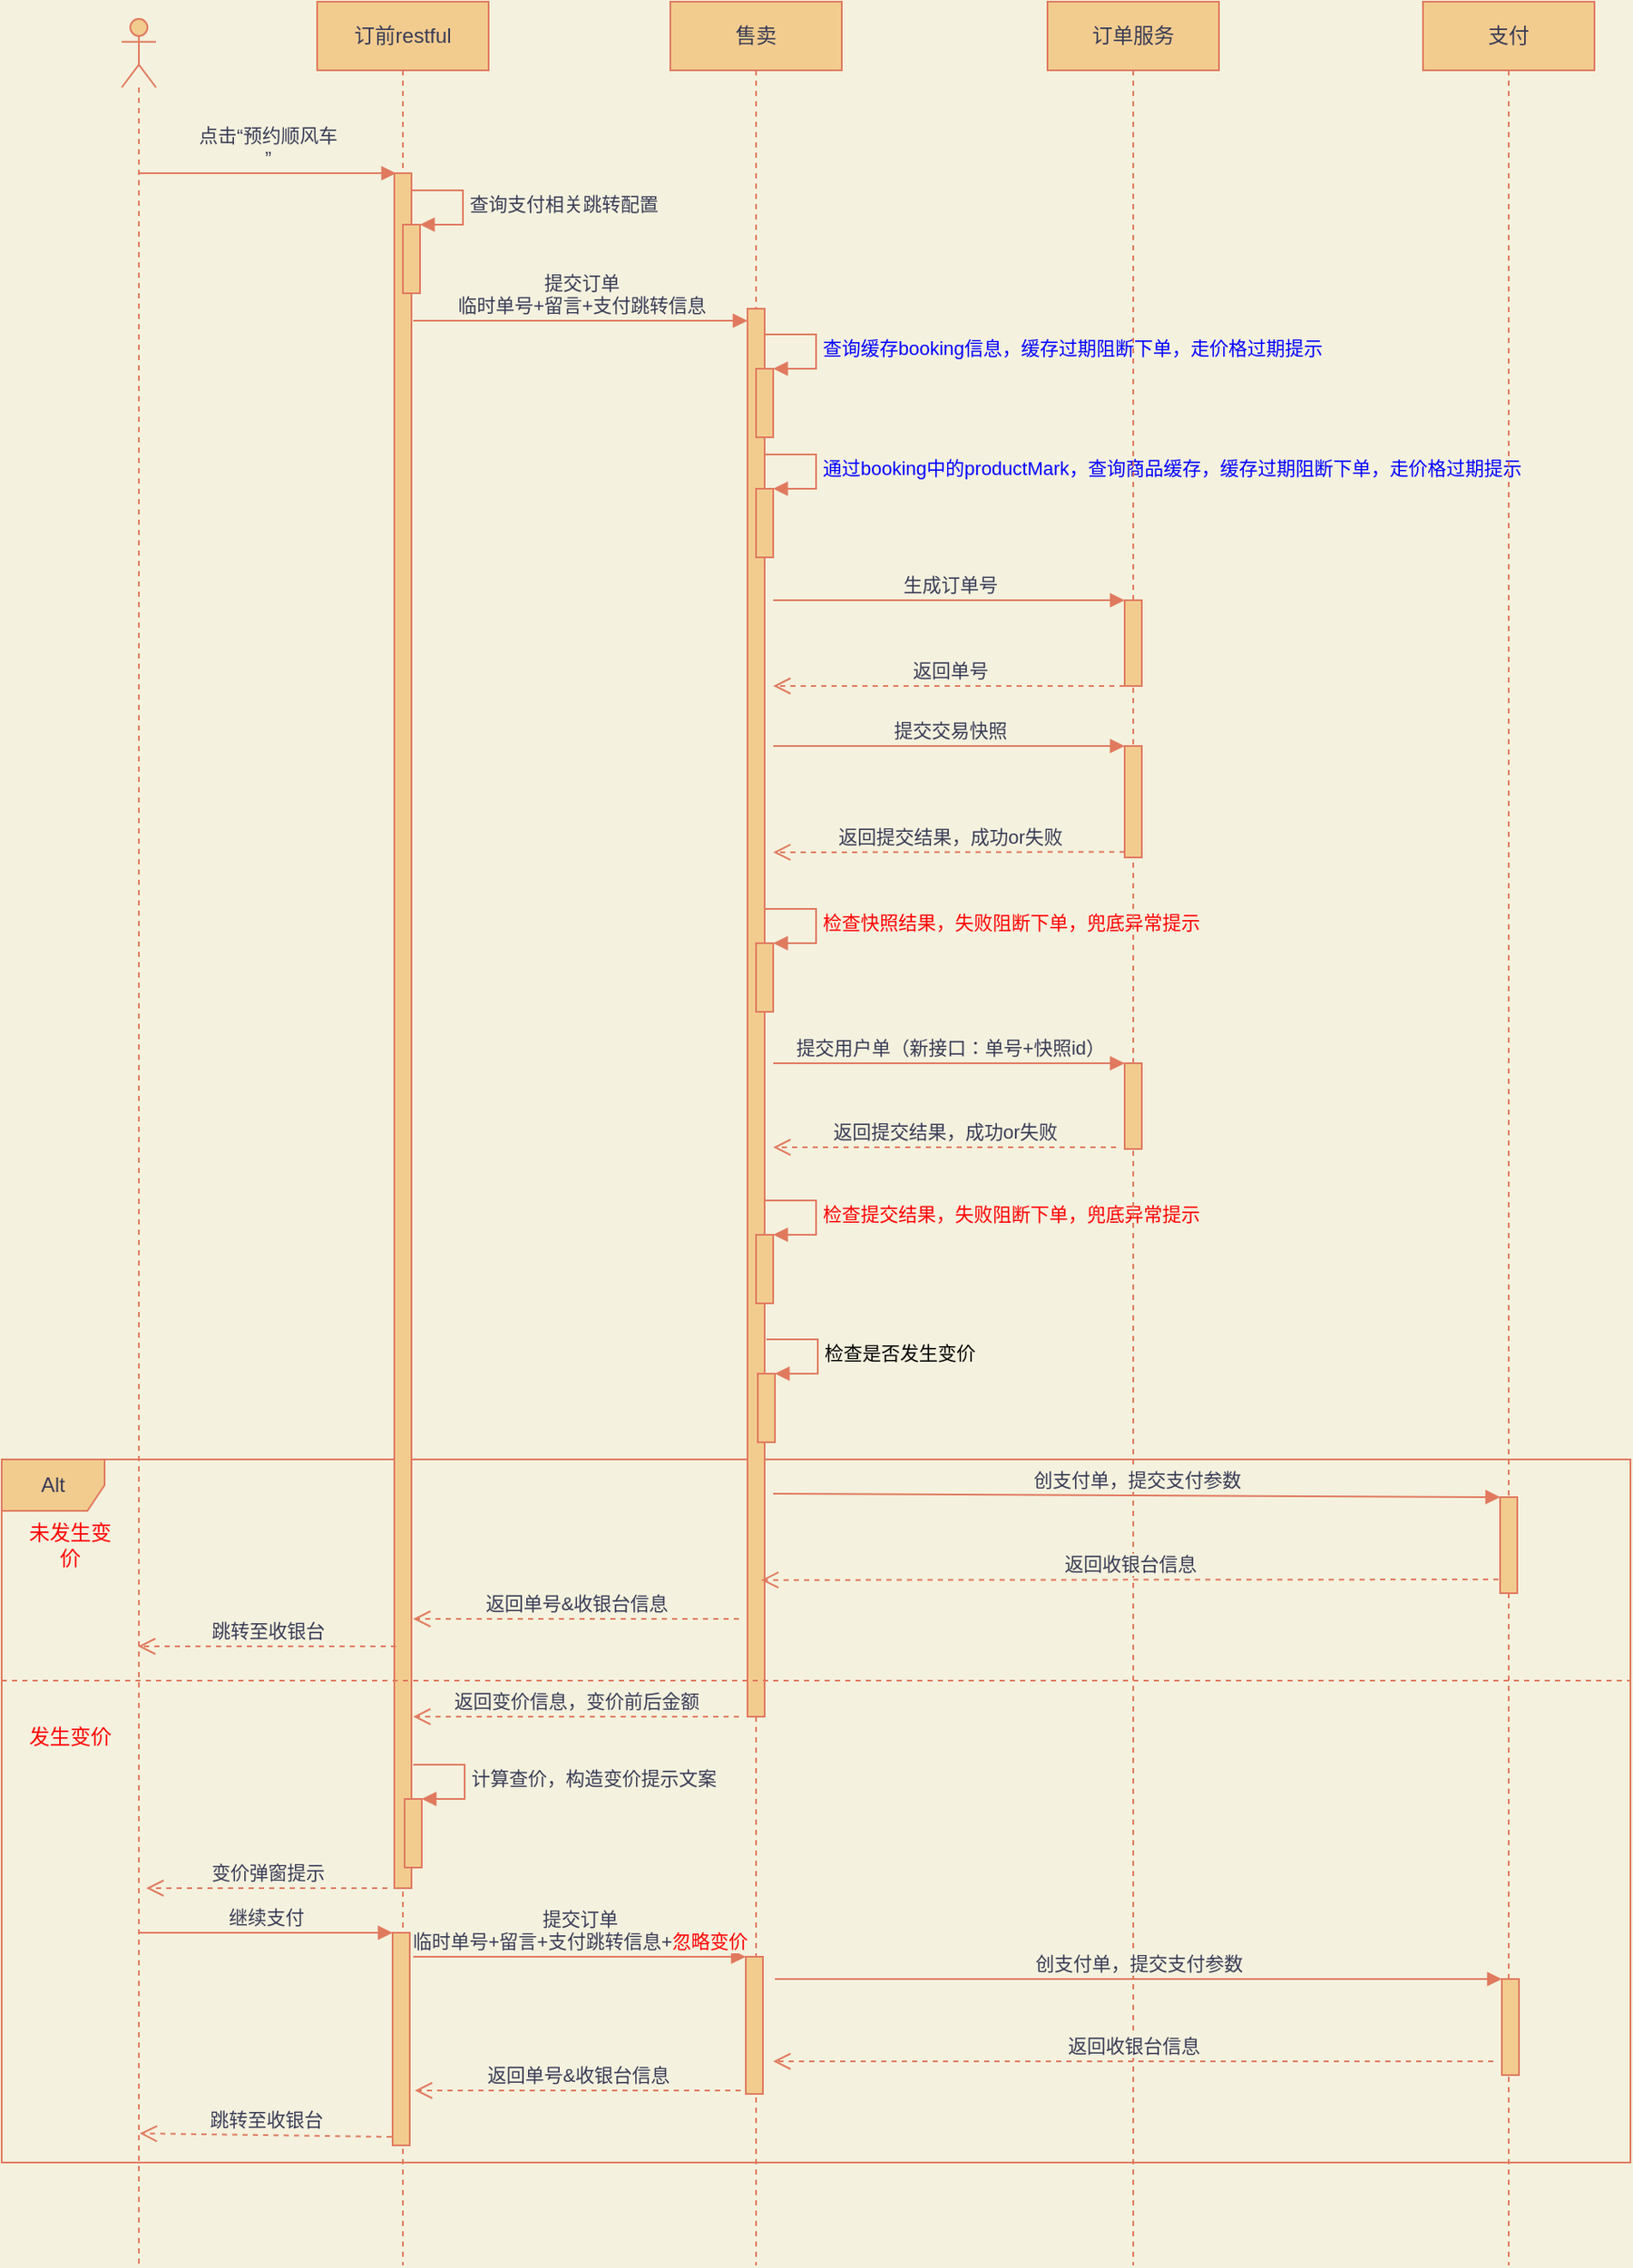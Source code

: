 <mxfile version="20.6.2" type="github">
  <diagram id="_DEBBaLEdEsoZ4SGeQ32" name="第 1 页">
    <mxGraphModel dx="1804" dy="514" grid="1" gridSize="10" guides="1" tooltips="1" connect="1" arrows="1" fold="1" page="1" pageScale="1" pageWidth="827" pageHeight="1169" background="#F4F1DE" math="0" shadow="0">
      <root>
        <mxCell id="0" />
        <mxCell id="1" parent="0" />
        <mxCell id="yjKw1nFe75NCm7xdUz45-24" value="Alt" style="shape=umlFrame;whiteSpace=wrap;html=1;fontColor=#393C56;fillColor=#F2CC8F;strokeColor=#E07A5F;" parent="1" vertex="1">
          <mxGeometry x="-10" y="920" width="950" height="410" as="geometry" />
        </mxCell>
        <mxCell id="0hYb3eVDAZXAuF7V7g39-1" value="订前restful" style="shape=umlLifeline;perimeter=lifelinePerimeter;whiteSpace=wrap;html=1;container=1;collapsible=0;recursiveResize=0;outlineConnect=0;fillColor=#F2CC8F;strokeColor=#E07A5F;fontColor=#393C56;" parent="1" vertex="1">
          <mxGeometry x="174" y="70" width="100" height="1320" as="geometry" />
        </mxCell>
        <mxCell id="0hYb3eVDAZXAuF7V7g39-5" value="" style="html=1;points=[];perimeter=orthogonalPerimeter;fillColor=#F2CC8F;strokeColor=#E07A5F;fontColor=#393C56;" parent="0hYb3eVDAZXAuF7V7g39-1" vertex="1">
          <mxGeometry x="45" y="100" width="10" height="1000" as="geometry" />
        </mxCell>
        <mxCell id="0hYb3eVDAZXAuF7V7g39-36" value="" style="html=1;points=[];perimeter=orthogonalPerimeter;strokeColor=#E07A5F;fontColor=#393C56;fillColor=#F2CC8F;" parent="0hYb3eVDAZXAuF7V7g39-1" vertex="1">
          <mxGeometry x="50" y="130" width="10" height="40" as="geometry" />
        </mxCell>
        <mxCell id="0hYb3eVDAZXAuF7V7g39-37" value="查询支付相关跳转配置" style="edgeStyle=orthogonalEdgeStyle;html=1;align=left;spacingLeft=2;endArrow=block;rounded=0;entryX=1;entryY=0;labelBackgroundColor=none;strokeColor=#E07A5F;fontColor=#393C56;" parent="0hYb3eVDAZXAuF7V7g39-1" target="0hYb3eVDAZXAuF7V7g39-36" edge="1">
          <mxGeometry relative="1" as="geometry">
            <mxPoint x="55" y="110" as="sourcePoint" />
            <Array as="points">
              <mxPoint x="85" y="110" />
            </Array>
          </mxGeometry>
        </mxCell>
        <mxCell id="yjKw1nFe75NCm7xdUz45-13" value="" style="html=1;points=[];perimeter=orthogonalPerimeter;fontColor=#393C56;fillColor=#F2CC8F;strokeColor=#E07A5F;" parent="0hYb3eVDAZXAuF7V7g39-1" vertex="1">
          <mxGeometry x="51" y="1048" width="10" height="40" as="geometry" />
        </mxCell>
        <mxCell id="yjKw1nFe75NCm7xdUz45-14" value="计算查价，构造变价提示文案" style="edgeStyle=orthogonalEdgeStyle;html=1;align=left;spacingLeft=2;endArrow=block;rounded=0;entryX=1;entryY=0;fontColor=#393C56;strokeColor=#E07A5F;labelBackgroundColor=#F4F1DE;" parent="0hYb3eVDAZXAuF7V7g39-1" target="yjKw1nFe75NCm7xdUz45-13" edge="1">
          <mxGeometry relative="1" as="geometry">
            <mxPoint x="56" y="1028" as="sourcePoint" />
            <Array as="points">
              <mxPoint x="86" y="1028" />
            </Array>
          </mxGeometry>
        </mxCell>
        <mxCell id="yjKw1nFe75NCm7xdUz45-17" value="" style="html=1;points=[];perimeter=orthogonalPerimeter;fontColor=#393C56;fillColor=#F2CC8F;strokeColor=#E07A5F;" parent="0hYb3eVDAZXAuF7V7g39-1" vertex="1">
          <mxGeometry x="44" y="1126" width="10" height="124" as="geometry" />
        </mxCell>
        <mxCell id="0hYb3eVDAZXAuF7V7g39-2" value="售卖" style="shape=umlLifeline;perimeter=lifelinePerimeter;whiteSpace=wrap;html=1;container=1;collapsible=0;recursiveResize=0;outlineConnect=0;fillColor=#F2CC8F;strokeColor=#E07A5F;fontColor=#393C56;" parent="1" vertex="1">
          <mxGeometry x="380" y="70" width="100" height="1320" as="geometry" />
        </mxCell>
        <mxCell id="0hYb3eVDAZXAuF7V7g39-6" value="" style="html=1;points=[];perimeter=orthogonalPerimeter;fillColor=#F2CC8F;strokeColor=#E07A5F;fontColor=#393C56;" parent="0hYb3eVDAZXAuF7V7g39-2" vertex="1">
          <mxGeometry x="45" y="179" width="10" height="821" as="geometry" />
        </mxCell>
        <mxCell id="0hYb3eVDAZXAuF7V7g39-18" value="" style="html=1;points=[];perimeter=orthogonalPerimeter;fillColor=#F2CC8F;strokeColor=#E07A5F;fontColor=#393C56;" parent="0hYb3eVDAZXAuF7V7g39-2" vertex="1">
          <mxGeometry x="50" y="549" width="10" height="40" as="geometry" />
        </mxCell>
        <mxCell id="0hYb3eVDAZXAuF7V7g39-19" value="&lt;font color=&quot;#ff0000&quot;&gt;检查快照结果，失败阻断下单，兜底异常提示&lt;/font&gt;" style="edgeStyle=orthogonalEdgeStyle;html=1;align=left;spacingLeft=2;endArrow=block;rounded=0;entryX=1;entryY=0;strokeColor=#E07A5F;fontColor=#393C56;labelBackgroundColor=#F4F1DE;" parent="0hYb3eVDAZXAuF7V7g39-2" target="0hYb3eVDAZXAuF7V7g39-18" edge="1">
          <mxGeometry relative="1" as="geometry">
            <mxPoint x="55" y="529" as="sourcePoint" />
            <Array as="points">
              <mxPoint x="85" y="529" />
            </Array>
          </mxGeometry>
        </mxCell>
        <mxCell id="0hYb3eVDAZXAuF7V7g39-24" value="" style="html=1;points=[];perimeter=orthogonalPerimeter;strokeColor=#E07A5F;fontColor=#393C56;fillColor=#F2CC8F;" parent="0hYb3eVDAZXAuF7V7g39-2" vertex="1">
          <mxGeometry x="50" y="719" width="10" height="40" as="geometry" />
        </mxCell>
        <mxCell id="0hYb3eVDAZXAuF7V7g39-25" value="&lt;font color=&quot;#ff0000&quot;&gt;检查提交结果，失败阻断下单，兜底异常提示&lt;/font&gt;" style="edgeStyle=orthogonalEdgeStyle;html=1;align=left;spacingLeft=2;endArrow=block;rounded=0;entryX=1;entryY=0;strokeColor=#E07A5F;fontColor=#393C56;labelBackgroundColor=#F4F1DE;" parent="0hYb3eVDAZXAuF7V7g39-2" target="0hYb3eVDAZXAuF7V7g39-24" edge="1">
          <mxGeometry relative="1" as="geometry">
            <mxPoint x="55" y="699" as="sourcePoint" />
            <Array as="points">
              <mxPoint x="85" y="699" />
            </Array>
          </mxGeometry>
        </mxCell>
        <mxCell id="0hYb3eVDAZXAuF7V7g39-26" value="" style="html=1;points=[];perimeter=orthogonalPerimeter;strokeColor=#E07A5F;fontColor=#393C56;fillColor=#F2CC8F;" parent="0hYb3eVDAZXAuF7V7g39-2" vertex="1">
          <mxGeometry x="50" y="214" width="10" height="40" as="geometry" />
        </mxCell>
        <mxCell id="0hYb3eVDAZXAuF7V7g39-27" value="&lt;font color=&quot;#0000ff&quot;&gt;查询缓存booking信息，缓存过期阻断下单，走价格过期提示&lt;/font&gt;" style="edgeStyle=orthogonalEdgeStyle;html=1;align=left;spacingLeft=2;endArrow=block;rounded=0;entryX=1;entryY=0;strokeColor=#E07A5F;fontColor=#393C56;labelBackgroundColor=#F4F1DE;" parent="0hYb3eVDAZXAuF7V7g39-2" target="0hYb3eVDAZXAuF7V7g39-26" edge="1">
          <mxGeometry relative="1" as="geometry">
            <mxPoint x="55" y="194" as="sourcePoint" />
            <Array as="points">
              <mxPoint x="85" y="194" />
            </Array>
          </mxGeometry>
        </mxCell>
        <mxCell id="0hYb3eVDAZXAuF7V7g39-38" value="" style="html=1;points=[];perimeter=orthogonalPerimeter;strokeColor=#E07A5F;fontColor=#393C56;fillColor=#F2CC8F;" parent="0hYb3eVDAZXAuF7V7g39-2" vertex="1">
          <mxGeometry x="50" y="284" width="10" height="40" as="geometry" />
        </mxCell>
        <mxCell id="0hYb3eVDAZXAuF7V7g39-39" value="&lt;font color=&quot;#0000ff&quot;&gt;通过booking中的productMark，查询商品缓存，缓存过期阻断下单，走价格过期提示&lt;/font&gt;" style="edgeStyle=orthogonalEdgeStyle;html=1;align=left;spacingLeft=2;endArrow=block;rounded=0;entryX=1;entryY=0;strokeColor=#E07A5F;fontColor=#393C56;fillColor=#F2CC8F;labelBackgroundColor=#F4F1DE;" parent="0hYb3eVDAZXAuF7V7g39-2" target="0hYb3eVDAZXAuF7V7g39-38" edge="1">
          <mxGeometry relative="1" as="geometry">
            <mxPoint x="55" y="264" as="sourcePoint" />
            <Array as="points">
              <mxPoint x="85" y="264" />
            </Array>
          </mxGeometry>
        </mxCell>
        <mxCell id="yjKw1nFe75NCm7xdUz45-4" value="" style="html=1;points=[];perimeter=orthogonalPerimeter;fontColor=#393C56;fillColor=#F2CC8F;strokeColor=#E07A5F;" parent="0hYb3eVDAZXAuF7V7g39-2" vertex="1">
          <mxGeometry x="51" y="800" width="10" height="40" as="geometry" />
        </mxCell>
        <mxCell id="yjKw1nFe75NCm7xdUz45-5" value="&lt;font color=&quot;#000000&quot;&gt;检查是否发生变价&lt;/font&gt;" style="edgeStyle=orthogonalEdgeStyle;html=1;align=left;spacingLeft=2;endArrow=block;rounded=0;entryX=1;entryY=0;fontColor=#393C56;strokeColor=#E07A5F;labelBackgroundColor=#F4F1DE;" parent="0hYb3eVDAZXAuF7V7g39-2" target="yjKw1nFe75NCm7xdUz45-4" edge="1">
          <mxGeometry relative="1" as="geometry">
            <mxPoint x="56" y="780" as="sourcePoint" />
            <Array as="points">
              <mxPoint x="86" y="780" />
            </Array>
          </mxGeometry>
        </mxCell>
        <mxCell id="yjKw1nFe75NCm7xdUz45-20" value="" style="html=1;points=[];perimeter=orthogonalPerimeter;fontColor=#393C56;fillColor=#F2CC8F;strokeColor=#E07A5F;" parent="0hYb3eVDAZXAuF7V7g39-2" vertex="1">
          <mxGeometry x="44" y="1140" width="10" height="80" as="geometry" />
        </mxCell>
        <mxCell id="0hYb3eVDAZXAuF7V7g39-3" value="订单服务" style="shape=umlLifeline;perimeter=lifelinePerimeter;whiteSpace=wrap;html=1;container=1;collapsible=0;recursiveResize=0;outlineConnect=0;fillColor=#F2CC8F;strokeColor=#E07A5F;fontColor=#393C56;" parent="1" vertex="1">
          <mxGeometry x="600" y="70" width="100" height="1320" as="geometry" />
        </mxCell>
        <mxCell id="0hYb3eVDAZXAuF7V7g39-9" value="" style="html=1;points=[];perimeter=orthogonalPerimeter;fillColor=#F2CC8F;strokeColor=#E07A5F;fontColor=#393C56;" parent="0hYb3eVDAZXAuF7V7g39-3" vertex="1">
          <mxGeometry x="45" y="349" width="10" height="50" as="geometry" />
        </mxCell>
        <mxCell id="0hYb3eVDAZXAuF7V7g39-11" value="返回单号" style="html=1;verticalAlign=bottom;endArrow=open;dashed=1;endSize=8;exitX=0;exitY=0.95;rounded=0;strokeColor=#E07A5F;fontColor=#393C56;labelBackgroundColor=#F4F1DE;" parent="0hYb3eVDAZXAuF7V7g39-3" edge="1">
          <mxGeometry relative="1" as="geometry">
            <mxPoint x="-160" y="399" as="targetPoint" />
            <mxPoint x="45" y="399" as="sourcePoint" />
          </mxGeometry>
        </mxCell>
        <mxCell id="0hYb3eVDAZXAuF7V7g39-15" value="" style="html=1;points=[];perimeter=orthogonalPerimeter;fillColor=#F2CC8F;strokeColor=#E07A5F;fontColor=#393C56;" parent="0hYb3eVDAZXAuF7V7g39-3" vertex="1">
          <mxGeometry x="45" y="434" width="10" height="65" as="geometry" />
        </mxCell>
        <mxCell id="0hYb3eVDAZXAuF7V7g39-20" value="" style="html=1;points=[];perimeter=orthogonalPerimeter;fontColor=#393C56;strokeColor=#E07A5F;fillColor=#F2CC8F;" parent="0hYb3eVDAZXAuF7V7g39-3" vertex="1">
          <mxGeometry x="45" y="619" width="10" height="50" as="geometry" />
        </mxCell>
        <mxCell id="0hYb3eVDAZXAuF7V7g39-4" value="支付" style="shape=umlLifeline;perimeter=lifelinePerimeter;whiteSpace=wrap;html=1;container=1;collapsible=0;recursiveResize=0;outlineConnect=0;fillColor=#F2CC8F;strokeColor=#E07A5F;fontColor=#393C56;" parent="1" vertex="1">
          <mxGeometry x="819" y="70" width="100" height="1320" as="geometry" />
        </mxCell>
        <mxCell id="0hYb3eVDAZXAuF7V7g39-28" value="" style="html=1;points=[];perimeter=orthogonalPerimeter;strokeColor=#E07A5F;fontColor=#393C56;fillColor=#F2CC8F;" parent="0hYb3eVDAZXAuF7V7g39-4" vertex="1">
          <mxGeometry x="45" y="872" width="10" height="56" as="geometry" />
        </mxCell>
        <mxCell id="0hYb3eVDAZXAuF7V7g39-7" value="提交订单&lt;br&gt;临时单号+留言+支付跳转信息" style="html=1;verticalAlign=bottom;endArrow=block;entryX=0;entryY=0;rounded=0;strokeColor=#E07A5F;fontColor=#393C56;labelBackgroundColor=#F4F1DE;" parent="1" edge="1">
          <mxGeometry relative="1" as="geometry">
            <mxPoint x="230" y="256" as="sourcePoint" />
            <mxPoint x="425" y="256.0" as="targetPoint" />
          </mxGeometry>
        </mxCell>
        <mxCell id="0hYb3eVDAZXAuF7V7g39-10" value="生成订单号" style="html=1;verticalAlign=bottom;endArrow=block;entryX=0;entryY=0;rounded=0;strokeColor=#E07A5F;fontColor=#393C56;labelBackgroundColor=#F4F1DE;" parent="1" target="0hYb3eVDAZXAuF7V7g39-9" edge="1">
          <mxGeometry relative="1" as="geometry">
            <mxPoint x="440" y="419" as="sourcePoint" />
          </mxGeometry>
        </mxCell>
        <mxCell id="0hYb3eVDAZXAuF7V7g39-16" value="提交交易快照" style="html=1;verticalAlign=bottom;endArrow=block;entryX=0;entryY=0;rounded=0;strokeColor=#E07A5F;fontColor=#393C56;labelBackgroundColor=#F4F1DE;" parent="1" target="0hYb3eVDAZXAuF7V7g39-15" edge="1">
          <mxGeometry relative="1" as="geometry">
            <mxPoint x="440" y="504" as="sourcePoint" />
          </mxGeometry>
        </mxCell>
        <mxCell id="0hYb3eVDAZXAuF7V7g39-17" value="返回提交结果，成功or失败" style="html=1;verticalAlign=bottom;endArrow=open;dashed=1;endSize=8;exitX=0;exitY=0.95;rounded=0;strokeColor=#E07A5F;fontColor=#393C56;labelBackgroundColor=#F4F1DE;" parent="1" source="0hYb3eVDAZXAuF7V7g39-15" edge="1">
          <mxGeometry relative="1" as="geometry">
            <mxPoint x="440" y="566" as="targetPoint" />
          </mxGeometry>
        </mxCell>
        <mxCell id="0hYb3eVDAZXAuF7V7g39-21" value="提交用户单（新接口：单号+快照id）" style="html=1;verticalAlign=bottom;endArrow=block;entryX=0;entryY=0;rounded=0;fontColor=#393C56;strokeColor=#E07A5F;labelBackgroundColor=#F4F1DE;" parent="1" target="0hYb3eVDAZXAuF7V7g39-20" edge="1">
          <mxGeometry relative="1" as="geometry">
            <mxPoint x="440" y="689" as="sourcePoint" />
          </mxGeometry>
        </mxCell>
        <mxCell id="0hYb3eVDAZXAuF7V7g39-23" value="返回提交结果，成功or失败" style="html=1;verticalAlign=bottom;endArrow=open;dashed=1;endSize=8;rounded=0;strokeColor=#E07A5F;fontColor=#393C56;labelBackgroundColor=#F4F1DE;" parent="1" edge="1">
          <mxGeometry relative="1" as="geometry">
            <mxPoint x="640" y="738" as="sourcePoint" />
            <mxPoint x="440" y="738" as="targetPoint" />
          </mxGeometry>
        </mxCell>
        <mxCell id="0hYb3eVDAZXAuF7V7g39-29" value="创支付单，提交支付参数" style="html=1;verticalAlign=bottom;endArrow=block;entryX=0;entryY=0;rounded=0;strokeColor=#E07A5F;fontColor=#393C56;labelBackgroundColor=#F4F1DE;" parent="1" edge="1">
          <mxGeometry relative="1" as="geometry">
            <mxPoint x="440" y="940" as="sourcePoint" />
            <mxPoint x="864" y="942" as="targetPoint" />
          </mxGeometry>
        </mxCell>
        <mxCell id="0hYb3eVDAZXAuF7V7g39-30" value="返回收银台信息" style="html=1;verticalAlign=bottom;endArrow=open;dashed=1;endSize=8;rounded=0;strokeColor=#E07A5F;fontColor=#393C56;entryX=0.5;entryY=0.903;entryDx=0;entryDy=0;entryPerimeter=0;labelBackgroundColor=#F4F1DE;" parent="1" edge="1">
          <mxGeometry relative="1" as="geometry">
            <mxPoint x="433.0" y="990.363" as="targetPoint" />
            <mxPoint x="863" y="990" as="sourcePoint" />
          </mxGeometry>
        </mxCell>
        <mxCell id="0hYb3eVDAZXAuF7V7g39-31" value="" style="shape=umlLifeline;participant=umlActor;perimeter=lifelinePerimeter;whiteSpace=wrap;html=1;container=1;collapsible=0;recursiveResize=0;verticalAlign=top;spacingTop=36;outlineConnect=0;strokeColor=#E07A5F;fontColor=#393C56;fillColor=#F2CC8F;" parent="1" vertex="1">
          <mxGeometry x="60" y="80" width="20" height="1310" as="geometry" />
        </mxCell>
        <mxCell id="0hYb3eVDAZXAuF7V7g39-32" value="点击“预约顺风车&lt;br&gt;”" style="html=1;verticalAlign=bottom;endArrow=block;rounded=0;strokeColor=#E07A5F;fontColor=#393C56;labelBackgroundColor=none;" parent="0hYb3eVDAZXAuF7V7g39-31" edge="1">
          <mxGeometry width="80" relative="1" as="geometry">
            <mxPoint x="10" y="90" as="sourcePoint" />
            <mxPoint x="160" y="90" as="targetPoint" />
          </mxGeometry>
        </mxCell>
        <mxCell id="0hYb3eVDAZXAuF7V7g39-33" value="返回单号&amp;amp;收银台信息" style="html=1;verticalAlign=bottom;endArrow=open;dashed=1;endSize=8;rounded=0;strokeColor=#E07A5F;fontColor=#393C56;labelBackgroundColor=#F4F1DE;" parent="1" edge="1">
          <mxGeometry relative="1" as="geometry">
            <mxPoint x="420" y="1013" as="sourcePoint" />
            <mxPoint x="230" y="1013" as="targetPoint" />
          </mxGeometry>
        </mxCell>
        <mxCell id="0hYb3eVDAZXAuF7V7g39-34" value="跳转至收银台" style="html=1;verticalAlign=bottom;endArrow=open;dashed=1;endSize=8;rounded=0;strokeColor=#E07A5F;fontColor=#393C56;labelBackgroundColor=#F4F1DE;" parent="1" edge="1">
          <mxGeometry relative="1" as="geometry">
            <mxPoint x="220" y="1029" as="sourcePoint" />
            <mxPoint x="69.5" y="1029" as="targetPoint" />
          </mxGeometry>
        </mxCell>
        <mxCell id="yjKw1nFe75NCm7xdUz45-7" value="" style="html=1;points=[];perimeter=orthogonalPerimeter;strokeColor=#E07A5F;fontColor=#393C56;fillColor=#F2CC8F;" parent="1" vertex="1">
          <mxGeometry x="865" y="1223" width="10" height="56" as="geometry" />
        </mxCell>
        <mxCell id="yjKw1nFe75NCm7xdUz45-8" value="创支付单，提交支付参数" style="html=1;verticalAlign=bottom;endArrow=block;entryX=0;entryY=0;rounded=0;strokeColor=#E07A5F;fontColor=#393C56;labelBackgroundColor=#F4F1DE;" parent="1" edge="1">
          <mxGeometry relative="1" as="geometry">
            <mxPoint x="441.0" y="1223" as="sourcePoint" />
            <mxPoint x="865" y="1223" as="targetPoint" />
          </mxGeometry>
        </mxCell>
        <mxCell id="yjKw1nFe75NCm7xdUz45-9" value="返回收银台信息" style="html=1;verticalAlign=bottom;endArrow=open;dashed=1;endSize=8;rounded=0;strokeColor=#E07A5F;fontColor=#393C56;labelBackgroundColor=#F4F1DE;" parent="1" edge="1">
          <mxGeometry relative="1" as="geometry">
            <mxPoint x="440" y="1271" as="targetPoint" />
            <mxPoint x="860" y="1271" as="sourcePoint" />
          </mxGeometry>
        </mxCell>
        <mxCell id="yjKw1nFe75NCm7xdUz45-10" value="返回单号&amp;amp;收银台信息" style="html=1;verticalAlign=bottom;endArrow=open;dashed=1;endSize=8;rounded=0;strokeColor=#E07A5F;fontColor=#393C56;labelBackgroundColor=#F4F1DE;" parent="1" edge="1">
          <mxGeometry relative="1" as="geometry">
            <mxPoint x="421.0" y="1288" as="sourcePoint" />
            <mxPoint x="231.0" y="1288" as="targetPoint" />
          </mxGeometry>
        </mxCell>
        <mxCell id="yjKw1nFe75NCm7xdUz45-11" value="跳转至收银台" style="html=1;verticalAlign=bottom;endArrow=open;dashed=1;endSize=8;rounded=0;strokeColor=#E07A5F;fontColor=#393C56;exitX=-0.055;exitY=0.96;exitDx=0;exitDy=0;exitPerimeter=0;labelBackgroundColor=#F4F1DE;" parent="1" source="yjKw1nFe75NCm7xdUz45-17" edge="1">
          <mxGeometry relative="1" as="geometry">
            <mxPoint x="221.0" y="1313" as="sourcePoint" />
            <mxPoint x="70.5" y="1313" as="targetPoint" />
          </mxGeometry>
        </mxCell>
        <mxCell id="yjKw1nFe75NCm7xdUz45-12" value="返回变价信息，变价前后金额" style="html=1;verticalAlign=bottom;endArrow=open;dashed=1;endSize=8;rounded=0;fontColor=#393C56;strokeColor=#E07A5F;labelBackgroundColor=#F4F1DE;" parent="1" edge="1">
          <mxGeometry relative="1" as="geometry">
            <mxPoint x="420" y="1070" as="sourcePoint" />
            <mxPoint x="230" y="1070" as="targetPoint" />
          </mxGeometry>
        </mxCell>
        <mxCell id="yjKw1nFe75NCm7xdUz45-15" value="变价弹窗提示" style="html=1;verticalAlign=bottom;endArrow=open;dashed=1;endSize=8;rounded=0;fontColor=#393C56;strokeColor=#E07A5F;labelBackgroundColor=#F4F1DE;" parent="1" edge="1">
          <mxGeometry relative="1" as="geometry">
            <mxPoint x="215" y="1170" as="sourcePoint" />
            <mxPoint x="74.324" y="1170.0" as="targetPoint" />
          </mxGeometry>
        </mxCell>
        <mxCell id="yjKw1nFe75NCm7xdUz45-18" value="继续支付" style="html=1;verticalAlign=bottom;endArrow=block;entryX=0;entryY=0;rounded=0;fontColor=#393C56;strokeColor=#E07A5F;labelBackgroundColor=#F4F1DE;" parent="1" source="0hYb3eVDAZXAuF7V7g39-31" target="yjKw1nFe75NCm7xdUz45-17" edge="1">
          <mxGeometry relative="1" as="geometry">
            <mxPoint x="148" y="1196" as="sourcePoint" />
          </mxGeometry>
        </mxCell>
        <mxCell id="yjKw1nFe75NCm7xdUz45-21" value="提交订单&lt;br&gt;临时单号+留言+支付跳转信息+&lt;font color=&quot;#ff0000&quot;&gt;忽略变价&lt;/font&gt;" style="html=1;verticalAlign=bottom;endArrow=block;entryX=0;entryY=0;rounded=0;fontColor=#393C56;strokeColor=#E07A5F;labelBackgroundColor=#F4F1DE;" parent="1" target="yjKw1nFe75NCm7xdUz45-20" edge="1">
          <mxGeometry relative="1" as="geometry">
            <mxPoint x="230" y="1210" as="sourcePoint" />
          </mxGeometry>
        </mxCell>
        <mxCell id="yjKw1nFe75NCm7xdUz45-25" value="" style="line;strokeWidth=1;fillColor=none;align=left;verticalAlign=middle;spacingTop=-1;spacingLeft=3;spacingRight=3;rotatable=0;labelPosition=right;points=[];portConstraint=eastwest;strokeColor=#E07A5F;fontColor=#393C56;dashed=1;labelBackgroundColor=#F4F1DE;" parent="1" vertex="1">
          <mxGeometry x="-10" y="1045" width="950" height="8" as="geometry" />
        </mxCell>
        <mxCell id="yjKw1nFe75NCm7xdUz45-26" value="未发生变价" style="text;html=1;strokeColor=none;fillColor=none;align=center;verticalAlign=middle;whiteSpace=wrap;rounded=0;dashed=1;fontColor=#FF0000;" parent="1" vertex="1">
          <mxGeometry y="955" width="60" height="30" as="geometry" />
        </mxCell>
        <mxCell id="yjKw1nFe75NCm7xdUz45-27" value="发生变价" style="text;html=1;strokeColor=none;fillColor=none;align=center;verticalAlign=middle;whiteSpace=wrap;rounded=0;dashed=1;fontColor=#FF0000;" parent="1" vertex="1">
          <mxGeometry y="1067" width="60" height="30" as="geometry" />
        </mxCell>
      </root>
    </mxGraphModel>
  </diagram>
</mxfile>
